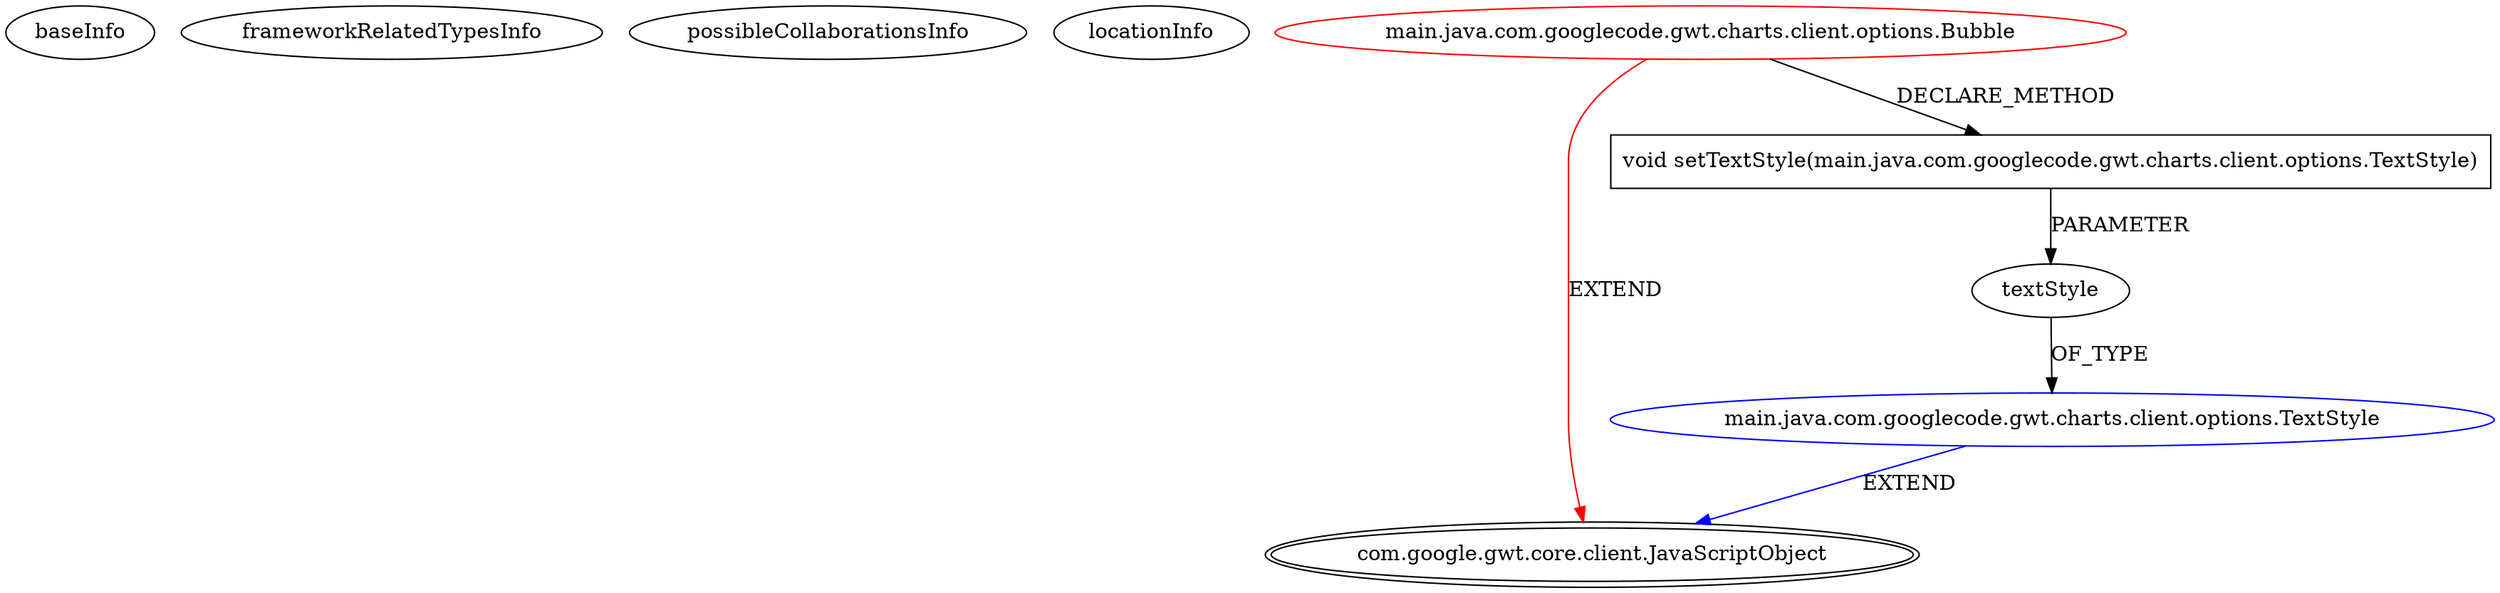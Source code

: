 digraph {
baseInfo[graphId=3276,category="extension_graph",isAnonymous=false,possibleRelation=true]
frameworkRelatedTypesInfo[0="com.google.gwt.core.client.JavaScriptObject"]
possibleCollaborationsInfo[0="3276~CLIENT_METHOD_DECLARATION-PARAMETER_DECLARATION-~com.google.gwt.core.client.JavaScriptObject ~com.google.gwt.core.client.JavaScriptObject ~false~false"]
locationInfo[projectName="jnorthrup-gwt-charts",filePath="/jnorthrup-gwt-charts/gwt-charts-master/gwt-charts/src/main/java/com/googlecode/gwt/charts/client/options/Bubble.java",contextSignature="Bubble",graphId="3276"]
0[label="main.java.com.googlecode.gwt.charts.client.options.Bubble",vertexType="ROOT_CLIENT_CLASS_DECLARATION",isFrameworkType=false,color=red]
1[label="com.google.gwt.core.client.JavaScriptObject",vertexType="FRAMEWORK_CLASS_TYPE",isFrameworkType=true,peripheries=2]
11[label="void setTextStyle(main.java.com.googlecode.gwt.charts.client.options.TextStyle)",vertexType="CLIENT_METHOD_DECLARATION",isFrameworkType=false,shape=box]
12[label="textStyle",vertexType="PARAMETER_DECLARATION",isFrameworkType=false]
13[label="main.java.com.googlecode.gwt.charts.client.options.TextStyle",vertexType="REFERENCE_CLIENT_CLASS_DECLARATION",isFrameworkType=false,color=blue]
0->1[label="EXTEND",color=red]
0->11[label="DECLARE_METHOD"]
13->1[label="EXTEND",color=blue]
12->13[label="OF_TYPE"]
11->12[label="PARAMETER"]
}
